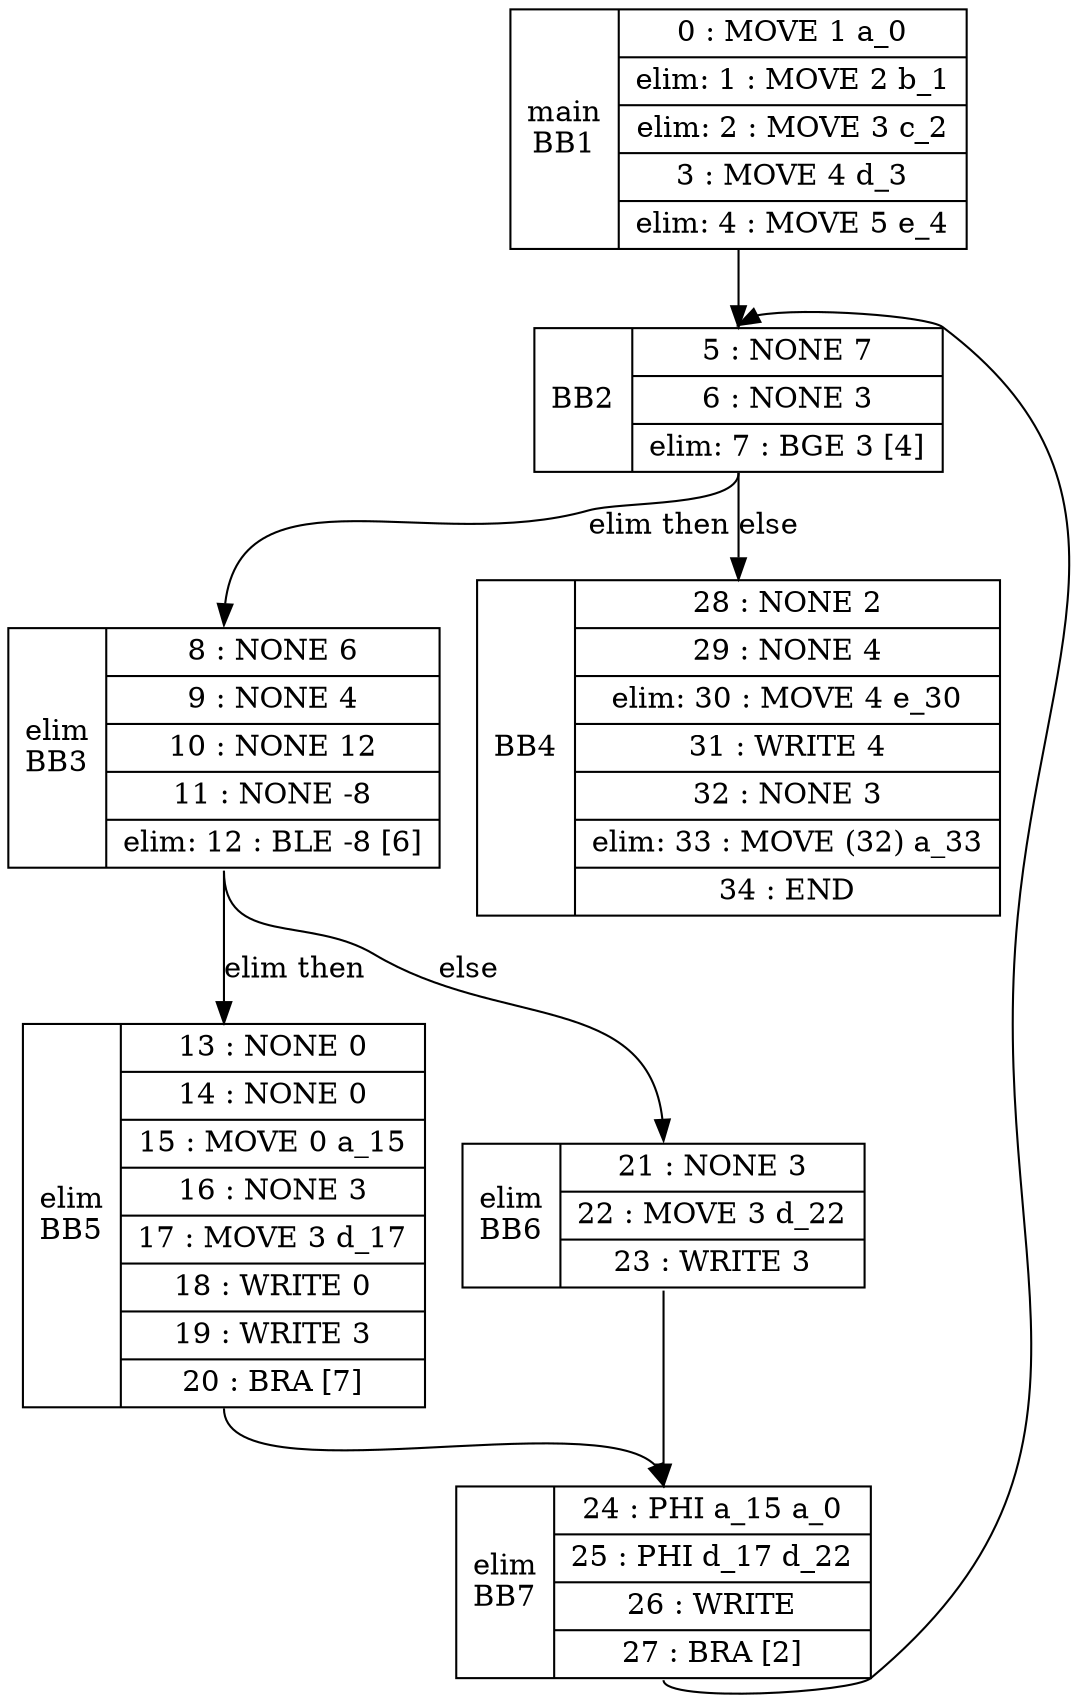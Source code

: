 digraph G { 
BB2[shape=record, label="<b>BB2|{5 : NONE 7 |6 : NONE 3 |elim: 7 : BGE 3 [4] }"];
BB2:s -> BB3:n [label="elim then"];
BB2:s -> BB4:n [label="else"];
BB3[shape=record, label="<b> elim\nBB3|{8 : NONE 6 |9 : NONE 4 |10 : NONE 12 |11 : NONE -8 |elim: 12 : BLE -8 [6] }"];
BB3:s -> BB5:n [label="elim then"];
BB3:s -> BB6:n [label="else"];
BB4[shape=record, label="<b>BB4|{28 : NONE 2 |29 : NONE 4 |elim: 30 : MOVE 4 e_30 |31 : WRITE 4 |32 : NONE 3 |elim: 33 : MOVE (32) a_33 |34 : END }"];
BB5[shape=record, label="<b> elim\nBB5|{13 : NONE 0 |14 : NONE 0 |15 : MOVE 0 a_15 |16 : NONE 3 |17 : MOVE 3 d_17 |18 : WRITE 0 |19 : WRITE 3 |20 : BRA [7] }"];    
BB5:s -> BB7:n [label=""];
BB7[shape=record, label="<b> elim\nBB7|{24 : PHI a_15 a_0 |25 : PHI d_17 d_22 |26 : WRITE |27 : BRA [2] }"];
BB7:s -> BB2:n [label=""];
BB6[shape=record, label="<b> elim\nBB6|{21 : NONE 3 |22 : MOVE 3 d_22 |23 : WRITE 3 }"];
BB6:s -> BB7:n [label=""];
BB1[shape=record, label="<b>main\nBB1|{0 : MOVE 1 a_0 |elim: 1 : MOVE 2 b_1 |elim: 2 : MOVE 3 c_2 |3 : MOVE 4 d_3 |elim: 4 : MOVE 5 e_4 }"];
BB1:s -> BB2:n [label=""];
}